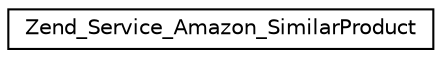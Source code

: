 digraph G
{
  edge [fontname="Helvetica",fontsize="10",labelfontname="Helvetica",labelfontsize="10"];
  node [fontname="Helvetica",fontsize="10",shape=record];
  rankdir="LR";
  Node1 [label="Zend_Service_Amazon_SimilarProduct",height=0.2,width=0.4,color="black", fillcolor="white", style="filled",URL="$class_zend___service___amazon___similar_product.html"];
}
